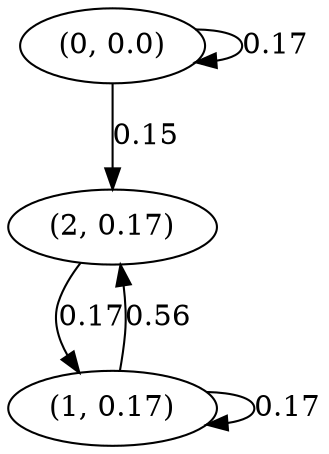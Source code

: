 digraph {
    0 [ label = "(0, 0.0)" ]
    1 [ label = "(1, 0.17)" ]
    2 [ label = "(2, 0.17)" ]
    0 -> 0 [ label = "0.17" ]
    1 -> 1 [ label = "0.17" ]
    2 -> 1 [ label = "0.17" ]
    0 -> 2 [ label = "0.15" ]
    1 -> 2 [ label = "0.56" ]
}

